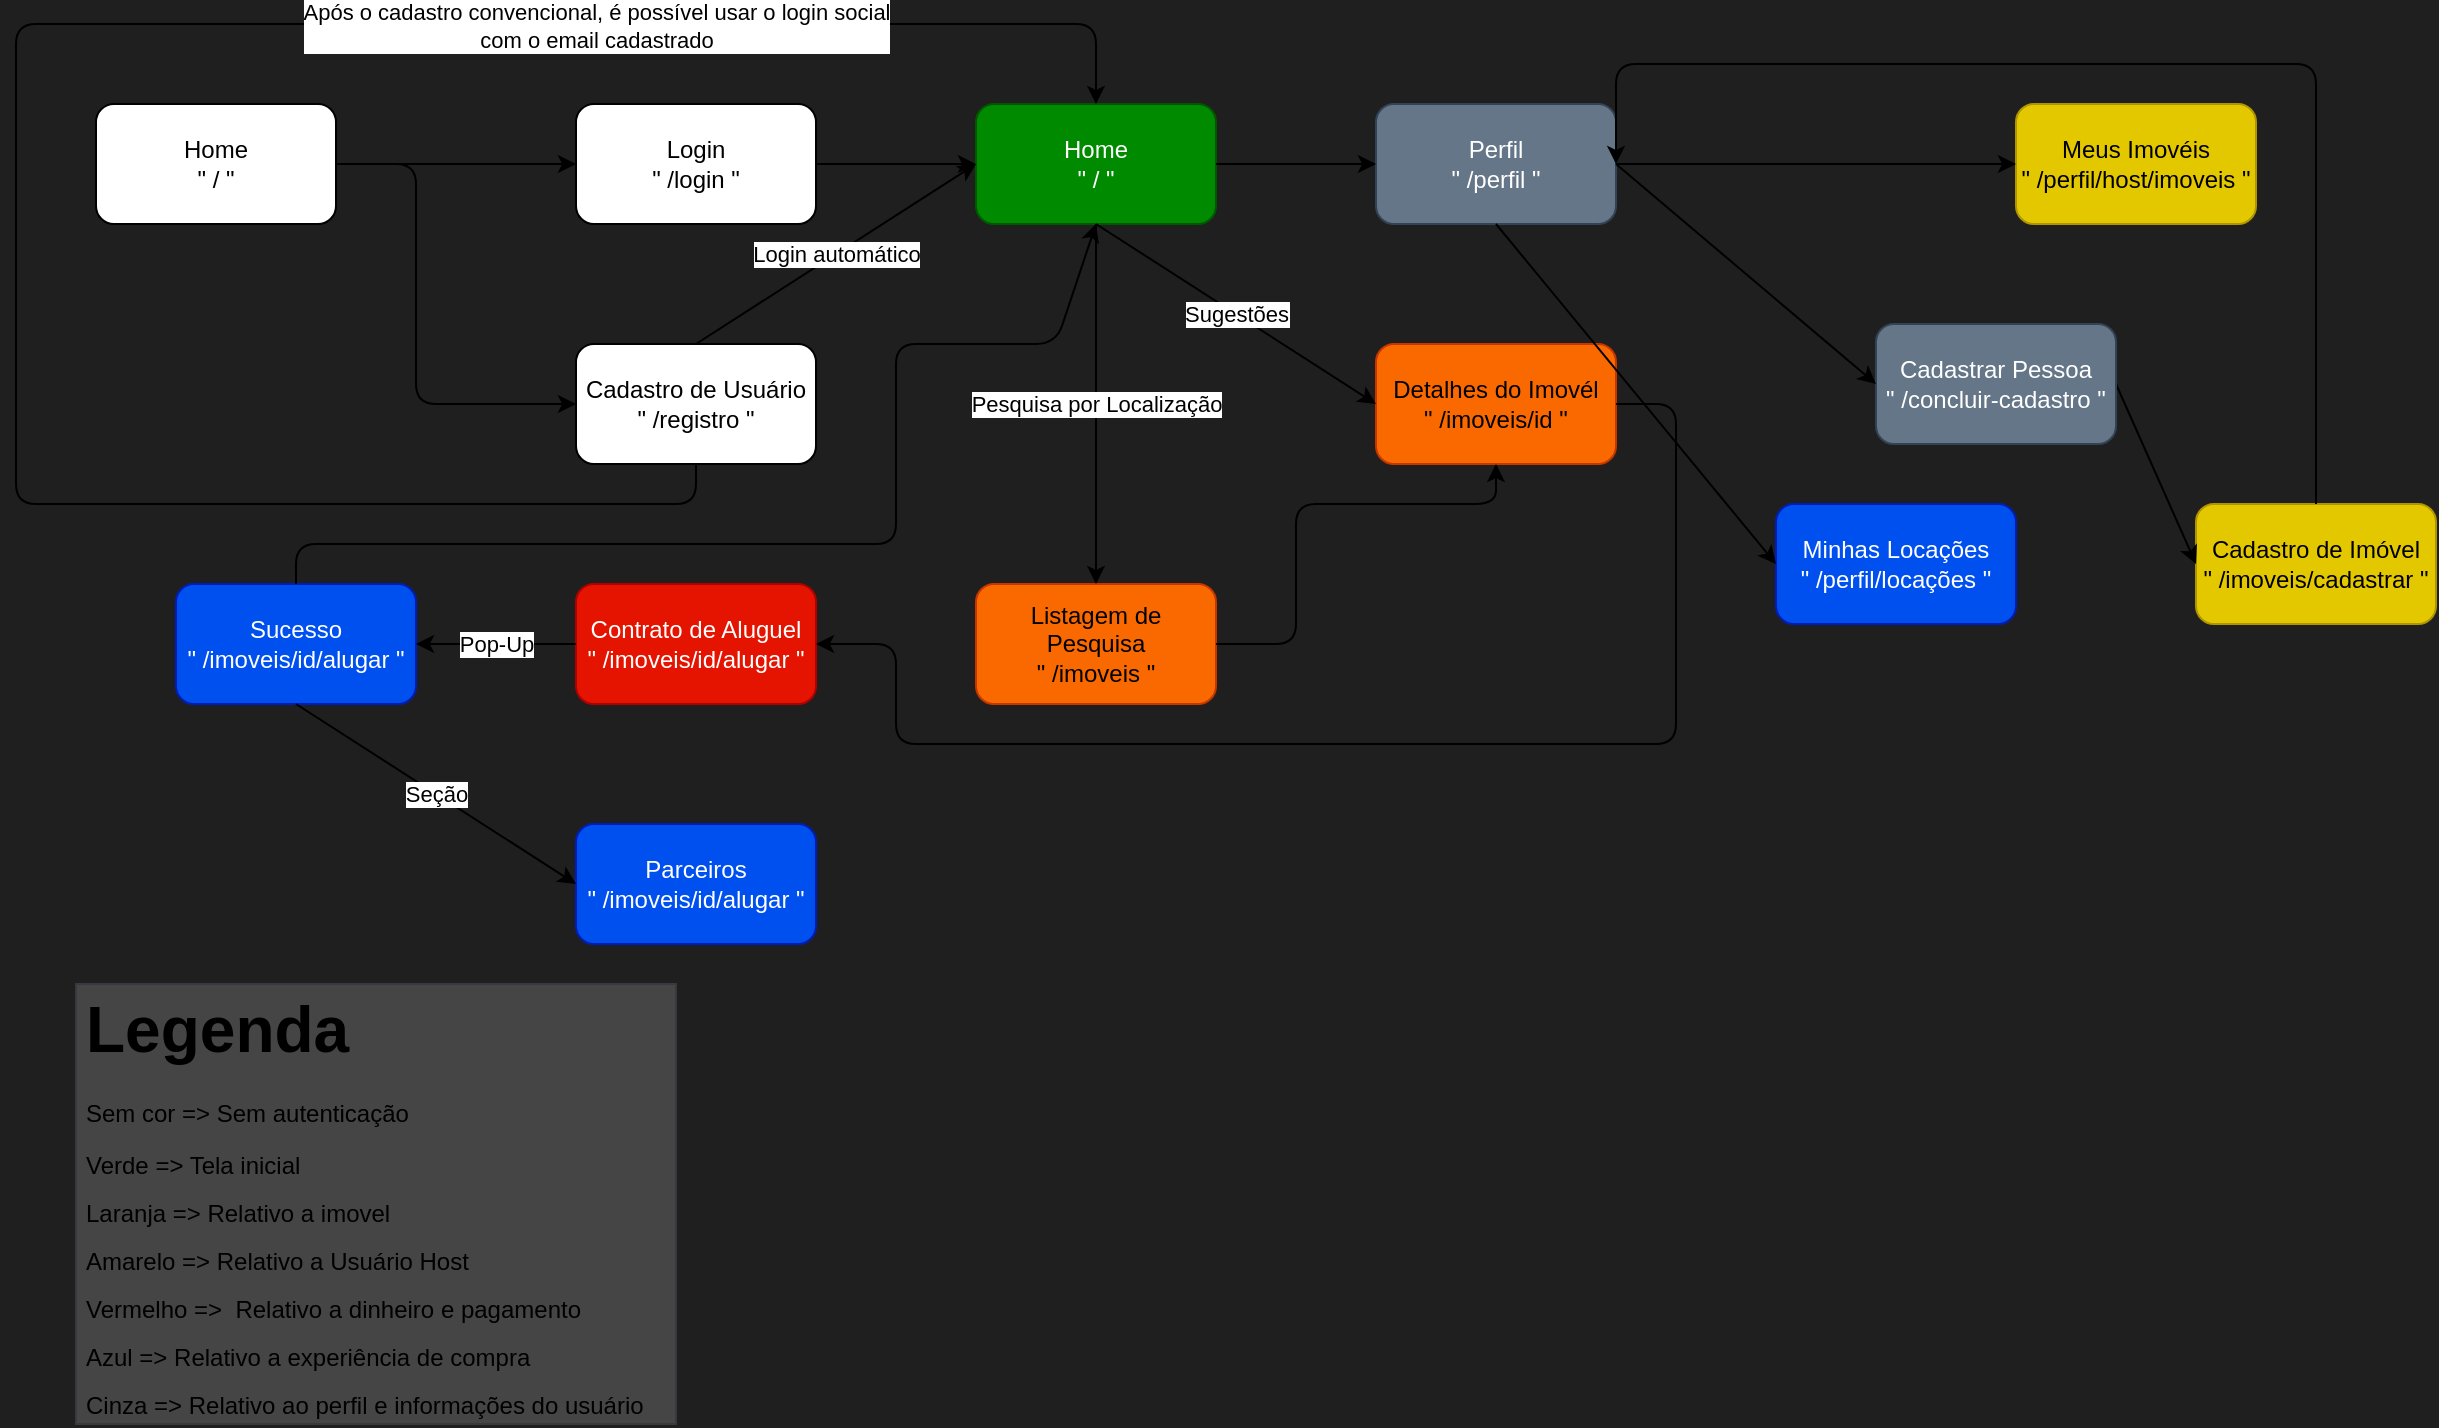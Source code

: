 <mxfile>
    <diagram id="DmXuZaxWTzL5DlA7ucap" name="Página-1">
        <mxGraphModel dx="1367" dy="797" grid="1" gridSize="10" guides="1" tooltips="1" connect="1" arrows="1" fold="1" page="1" pageScale="1" pageWidth="827" pageHeight="1169" background="#1F1F1F" math="0" shadow="0">
            <root>
                <mxCell id="0"/>
                <mxCell id="1" parent="0"/>
                <mxCell id="2" value="Home&lt;br&gt;&quot; / &quot;" style="rounded=1;whiteSpace=wrap;html=1;" parent="1" vertex="1">
                    <mxGeometry x="90" y="80" width="120" height="60" as="geometry"/>
                </mxCell>
                <mxCell id="3" value="Login&lt;br&gt;&quot; /login &quot;" style="rounded=1;whiteSpace=wrap;html=1;" parent="1" vertex="1">
                    <mxGeometry x="330" y="80" width="120" height="60" as="geometry"/>
                </mxCell>
                <mxCell id="4" value="Cadastro de Usuário&lt;br&gt;&quot; /registro &quot;" style="rounded=1;whiteSpace=wrap;html=1;" parent="1" vertex="1">
                    <mxGeometry x="330" y="200" width="120" height="60" as="geometry"/>
                </mxCell>
                <mxCell id="5" value="" style="endArrow=classic;html=1;entryX=0;entryY=0.5;entryDx=0;entryDy=0;exitX=1;exitY=0.5;exitDx=0;exitDy=0;rounded=1;" parent="1" source="2" target="3" edge="1">
                    <mxGeometry width="50" height="50" relative="1" as="geometry">
                        <mxPoint x="240" y="100" as="sourcePoint"/>
                        <mxPoint x="200" y="60" as="targetPoint"/>
                    </mxGeometry>
                </mxCell>
                <mxCell id="8" value="" style="endArrow=classic;html=1;entryX=0;entryY=0.5;entryDx=0;entryDy=0;exitX=1;exitY=0.5;exitDx=0;exitDy=0;rounded=1;" parent="1" source="2" target="4" edge="1">
                    <mxGeometry width="50" height="50" relative="1" as="geometry">
                        <mxPoint x="230" y="130" as="sourcePoint"/>
                        <mxPoint x="330" y="240" as="targetPoint"/>
                        <Array as="points">
                            <mxPoint x="250" y="110"/>
                            <mxPoint x="250" y="230"/>
                        </Array>
                    </mxGeometry>
                </mxCell>
                <mxCell id="11" value="Home&lt;br&gt;&quot; / &quot;" style="rounded=1;whiteSpace=wrap;html=1;fillColor=#008a00;fontColor=#ffffff;strokeColor=#005700;" parent="1" vertex="1">
                    <mxGeometry x="530" y="80" width="120" height="60" as="geometry"/>
                </mxCell>
                <mxCell id="12" value="" style="endArrow=classic;html=1;exitX=1;exitY=0.5;exitDx=0;exitDy=0;entryX=0;entryY=0.5;entryDx=0;entryDy=0;rounded=1;" parent="1" source="3" target="11" edge="1">
                    <mxGeometry width="50" height="50" relative="1" as="geometry">
                        <mxPoint x="500" y="290" as="sourcePoint"/>
                        <mxPoint x="550" y="240" as="targetPoint"/>
                    </mxGeometry>
                </mxCell>
                <mxCell id="13" value="Perfil&lt;br&gt;&quot; /perfil &quot;" style="rounded=1;whiteSpace=wrap;html=1;fillColor=#647687;fontColor=#ffffff;strokeColor=#314354;" parent="1" vertex="1">
                    <mxGeometry x="730" y="80" width="120" height="60" as="geometry"/>
                </mxCell>
                <mxCell id="14" value="" style="endArrow=classic;html=1;exitX=1;exitY=0.5;exitDx=0;exitDy=0;entryX=0;entryY=0.5;entryDx=0;entryDy=0;rounded=1;" parent="1" source="11" target="13" edge="1">
                    <mxGeometry width="50" height="50" relative="1" as="geometry">
                        <mxPoint x="660" y="280" as="sourcePoint"/>
                        <mxPoint x="710" y="230" as="targetPoint"/>
                    </mxGeometry>
                </mxCell>
                <mxCell id="15" value="Cadastro de Imóvel&lt;br&gt;&quot; /imoveis/cadastrar &quot;" style="rounded=1;whiteSpace=wrap;html=1;fillColor=#e3c800;fontColor=#000000;strokeColor=#B09500;" parent="1" vertex="1">
                    <mxGeometry x="1140" y="280" width="120" height="60" as="geometry"/>
                </mxCell>
                <mxCell id="16" value="" style="endArrow=classic;html=1;entryX=0;entryY=0.5;entryDx=0;entryDy=0;rounded=1;exitX=1;exitY=0.5;exitDx=0;exitDy=0;" parent="1" source="50" target="15" edge="1">
                    <mxGeometry width="50" height="50" relative="1" as="geometry">
                        <mxPoint x="590" y="140" as="sourcePoint"/>
                        <mxPoint x="710" y="220" as="targetPoint"/>
                    </mxGeometry>
                </mxCell>
                <mxCell id="17" value="Detalhes do Imovél&lt;br&gt;&quot; /imoveis/id &quot;" style="rounded=1;whiteSpace=wrap;html=1;fillColor=#fa6800;fontColor=#000000;strokeColor=#C73500;" parent="1" vertex="1">
                    <mxGeometry x="730" y="200" width="120" height="60" as="geometry"/>
                </mxCell>
                <mxCell id="20" value="Listagem de Pesquisa&lt;br&gt;&quot; /imoveis &quot;" style="rounded=1;whiteSpace=wrap;html=1;fillColor=#fa6800;fontColor=#000000;strokeColor=#C73500;" parent="1" vertex="1">
                    <mxGeometry x="530" y="320" width="120" height="60" as="geometry"/>
                </mxCell>
                <mxCell id="21" value="" style="endArrow=classic;html=1;exitX=0.5;exitY=1;exitDx=0;exitDy=0;entryX=0.5;entryY=0;entryDx=0;entryDy=0;rounded=1;" parent="1" source="11" target="20" edge="1">
                    <mxGeometry relative="1" as="geometry">
                        <mxPoint x="740" y="320" as="sourcePoint"/>
                        <mxPoint x="840" y="320" as="targetPoint"/>
                    </mxGeometry>
                </mxCell>
                <mxCell id="22" value="Pesquisa por Localização" style="edgeLabel;resizable=0;html=1;align=center;verticalAlign=middle;rounded=1;" parent="21" connectable="0" vertex="1">
                    <mxGeometry relative="1" as="geometry"/>
                </mxCell>
                <mxCell id="23" value="" style="endArrow=classic;html=1;entryX=0;entryY=0.5;entryDx=0;entryDy=0;rounded=1;" parent="1" target="17" edge="1">
                    <mxGeometry relative="1" as="geometry">
                        <mxPoint x="590" y="140" as="sourcePoint"/>
                        <mxPoint x="790" y="250" as="targetPoint"/>
                    </mxGeometry>
                </mxCell>
                <mxCell id="24" value="Sugestões" style="edgeLabel;resizable=0;html=1;align=center;verticalAlign=middle;rounded=1;" parent="23" connectable="0" vertex="1">
                    <mxGeometry relative="1" as="geometry"/>
                </mxCell>
                <mxCell id="25" value="" style="endArrow=classic;html=1;exitX=1;exitY=0.5;exitDx=0;exitDy=0;entryX=0.5;entryY=1;entryDx=0;entryDy=0;rounded=1;" parent="1" source="20" target="17" edge="1">
                    <mxGeometry width="50" height="50" relative="1" as="geometry">
                        <mxPoint x="630" y="340" as="sourcePoint"/>
                        <mxPoint x="690" y="280" as="targetPoint"/>
                        <Array as="points">
                            <mxPoint x="690" y="350"/>
                            <mxPoint x="690" y="280"/>
                            <mxPoint x="790" y="280"/>
                        </Array>
                    </mxGeometry>
                </mxCell>
                <mxCell id="26" value="Contrato de Aluguel&lt;br&gt;&quot; /imoveis/id/alugar &quot;" style="rounded=1;whiteSpace=wrap;html=1;fillColor=#e51400;fontColor=#ffffff;strokeColor=#B20000;" parent="1" vertex="1">
                    <mxGeometry x="330" y="320" width="120" height="60" as="geometry"/>
                </mxCell>
                <mxCell id="27" value="" style="endArrow=classic;html=1;exitX=1;exitY=0.5;exitDx=0;exitDy=0;entryX=1;entryY=0.5;entryDx=0;entryDy=0;rounded=1;" parent="1" source="17" target="26" edge="1">
                    <mxGeometry width="50" height="50" relative="1" as="geometry">
                        <mxPoint x="540" y="260" as="sourcePoint"/>
                        <mxPoint x="590" y="210" as="targetPoint"/>
                        <Array as="points">
                            <mxPoint x="880" y="230"/>
                            <mxPoint x="880" y="400"/>
                            <mxPoint x="490" y="400"/>
                            <mxPoint x="490" y="350"/>
                            <mxPoint x="450" y="350"/>
                        </Array>
                    </mxGeometry>
                </mxCell>
                <mxCell id="28" value="Sucesso&lt;br&gt;&quot; /imoveis/id/alugar &quot;" style="rounded=1;whiteSpace=wrap;html=1;fillColor=#0050ef;fontColor=#ffffff;strokeColor=#001DBC;" parent="1" vertex="1">
                    <mxGeometry x="130" y="320" width="120" height="60" as="geometry"/>
                </mxCell>
                <mxCell id="30" value="Parceiros&lt;br&gt;&quot; /imoveis/id/alugar &quot;" style="rounded=1;whiteSpace=wrap;html=1;fillColor=#0050ef;fontColor=#ffffff;strokeColor=#001DBC;" parent="1" vertex="1">
                    <mxGeometry x="330" y="440" width="120" height="60" as="geometry"/>
                </mxCell>
                <mxCell id="31" value="" style="endArrow=classic;html=1;exitX=0;exitY=0.5;exitDx=0;exitDy=0;entryX=1;entryY=0.5;entryDx=0;entryDy=0;rounded=1;" parent="1" source="26" target="28" edge="1">
                    <mxGeometry relative="1" as="geometry">
                        <mxPoint x="140" y="470" as="sourcePoint"/>
                        <mxPoint x="240" y="470" as="targetPoint"/>
                    </mxGeometry>
                </mxCell>
                <mxCell id="32" value="Pop-Up" style="edgeLabel;resizable=0;html=1;align=center;verticalAlign=middle;rounded=1;" parent="31" connectable="0" vertex="1">
                    <mxGeometry relative="1" as="geometry"/>
                </mxCell>
                <mxCell id="33" value="" style="endArrow=classic;html=1;entryX=0;entryY=0.5;entryDx=0;entryDy=0;exitX=0.5;exitY=1;exitDx=0;exitDy=0;rounded=1;" parent="1" source="28" target="30" edge="1">
                    <mxGeometry relative="1" as="geometry">
                        <mxPoint x="130" y="390" as="sourcePoint"/>
                        <mxPoint x="180.0" y="360" as="targetPoint"/>
                    </mxGeometry>
                </mxCell>
                <mxCell id="34" value="Seção" style="edgeLabel;resizable=0;html=1;align=center;verticalAlign=middle;rounded=1;" parent="33" connectable="0" vertex="1">
                    <mxGeometry relative="1" as="geometry"/>
                </mxCell>
                <mxCell id="35" value="" style="endArrow=classic;html=1;exitX=0.5;exitY=0;exitDx=0;exitDy=0;entryX=0.5;entryY=1;entryDx=0;entryDy=0;rounded=1;" parent="1" source="28" target="11" edge="1">
                    <mxGeometry width="50" height="50" relative="1" as="geometry">
                        <mxPoint x="270" y="210" as="sourcePoint"/>
                        <mxPoint x="609.31" y="140" as="targetPoint"/>
                        <Array as="points">
                            <mxPoint x="190" y="300"/>
                            <mxPoint x="490" y="300"/>
                            <mxPoint x="490" y="200"/>
                            <mxPoint x="570" y="200"/>
                        </Array>
                    </mxGeometry>
                </mxCell>
                <mxCell id="36" value="Meus Imovéis&lt;br&gt;&quot; /perfil/host/imoveis &quot;" style="rounded=1;whiteSpace=wrap;html=1;fillColor=#e3c800;fontColor=#000000;strokeColor=#B09500;" parent="1" vertex="1">
                    <mxGeometry x="1050" y="80" width="120" height="60" as="geometry"/>
                </mxCell>
                <mxCell id="37" value="" style="endArrow=classic;html=1;entryX=0;entryY=0.5;entryDx=0;entryDy=0;exitX=1;exitY=0.5;exitDx=0;exitDy=0;rounded=1;" parent="1" source="13" target="36" edge="1">
                    <mxGeometry width="50" height="50" relative="1" as="geometry">
                        <mxPoint x="770" y="210" as="sourcePoint"/>
                        <mxPoint x="820" y="160" as="targetPoint"/>
                    </mxGeometry>
                </mxCell>
                <mxCell id="38" value="Minhas Locações&lt;br&gt;&quot; /perfil/locações &quot;" style="rounded=1;whiteSpace=wrap;html=1;fillColor=#0050ef;fontColor=#ffffff;strokeColor=#001DBC;" parent="1" vertex="1">
                    <mxGeometry x="930" y="280" width="120" height="60" as="geometry"/>
                </mxCell>
                <mxCell id="39" value="" style="endArrow=classic;html=1;entryX=0;entryY=0.5;entryDx=0;entryDy=0;exitX=0.5;exitY=1;exitDx=0;exitDy=0;rounded=1;" parent="1" source="13" target="38" edge="1">
                    <mxGeometry width="50" height="50" relative="1" as="geometry">
                        <mxPoint x="770" y="200" as="sourcePoint"/>
                        <mxPoint x="820" y="150" as="targetPoint"/>
                    </mxGeometry>
                </mxCell>
                <mxCell id="44" value="&lt;p style=&quot;line-height: 0.6&quot;&gt;&lt;/p&gt;&lt;h1 style=&quot;line-height: 0.8&quot;&gt;Legenda&lt;/h1&gt;&lt;p style=&quot;text-align: justify ; font-size: 12px&quot;&gt;Sem cor =&amp;gt; Sem autenticação&lt;/p&gt;&lt;p style=&quot;text-align: justify ; font-size: 12px ; line-height: 1&quot;&gt;Verde =&amp;gt; Tela inicial&lt;/p&gt;&lt;p style=&quot;text-align: justify ; font-size: 12px ; line-height: 1&quot;&gt;Laranja =&amp;gt; Relativo a imovel&lt;/p&gt;&lt;p style=&quot;text-align: justify ; font-size: 12px ; line-height: 1&quot;&gt;Amarelo =&amp;gt; Relativo a Usuário Host&lt;/p&gt;&lt;p style=&quot;text-align: justify ; font-size: 12px ; line-height: 1&quot;&gt;Vermelho =&amp;gt;&amp;nbsp; Relativo a dinheiro e pagamento&lt;/p&gt;&lt;p style=&quot;text-align: justify ; font-size: 12px ; line-height: 1&quot;&gt;Azul =&amp;gt; Relativo a experiência de compra&lt;/p&gt;&lt;p style=&quot;text-align: justify ; font-size: 12px ; line-height: 1&quot;&gt;Cinza =&amp;gt; Relativo ao perfil e informações do usuário&lt;/p&gt;&lt;p&gt;&lt;/p&gt;" style="text;html=1;spacing=5;spacingTop=-20;whiteSpace=wrap;overflow=hidden;rounded=0;fontSize=16;fillColor=#454545;strokeColor=#36393d;gradientColor=none;gradientDirection=east;" parent="1" vertex="1">
                    <mxGeometry x="80" y="520" width="300" height="220" as="geometry"/>
                </mxCell>
                <mxCell id="47" value="" style="endArrow=classic;html=1;exitX=0.5;exitY=0;exitDx=0;exitDy=0;entryX=0;entryY=0.5;entryDx=0;entryDy=0;" parent="1" source="4" target="11" edge="1">
                    <mxGeometry relative="1" as="geometry">
                        <mxPoint x="430" y="160" as="sourcePoint"/>
                        <mxPoint x="510" y="150" as="targetPoint"/>
                    </mxGeometry>
                </mxCell>
                <mxCell id="48" value="Login automático" style="edgeLabel;resizable=0;html=1;align=center;verticalAlign=middle;" parent="47" connectable="0" vertex="1">
                    <mxGeometry relative="1" as="geometry"/>
                </mxCell>
                <mxCell id="50" value="Cadastrar Pessoa&lt;br&gt;&quot; /concluir-cadastro &quot;" style="rounded=1;whiteSpace=wrap;html=1;fillColor=#647687;fontColor=#ffffff;strokeColor=#314354;" parent="1" vertex="1">
                    <mxGeometry x="980" y="190" width="120" height="60" as="geometry"/>
                </mxCell>
                <mxCell id="51" value="" style="endArrow=classic;html=1;exitX=1;exitY=0.5;exitDx=0;exitDy=0;entryX=0;entryY=0.5;entryDx=0;entryDy=0;" parent="1" source="13" target="50" edge="1">
                    <mxGeometry width="50" height="50" relative="1" as="geometry">
                        <mxPoint x="890" y="190" as="sourcePoint"/>
                        <mxPoint x="940" y="140" as="targetPoint"/>
                    </mxGeometry>
                </mxCell>
                <mxCell id="52" value="" style="endArrow=classic;html=1;exitX=0.5;exitY=0;exitDx=0;exitDy=0;entryX=1;entryY=0.5;entryDx=0;entryDy=0;" parent="1" source="15" target="13" edge="1">
                    <mxGeometry width="50" height="50" relative="1" as="geometry">
                        <mxPoint x="1010" y="190" as="sourcePoint"/>
                        <mxPoint x="1060" y="140" as="targetPoint"/>
                        <Array as="points">
                            <mxPoint x="1200" y="60"/>
                            <mxPoint x="850" y="60"/>
                        </Array>
                    </mxGeometry>
                </mxCell>
                <mxCell id="56" value="" style="endArrow=classic;html=1;entryX=0.5;entryY=0;entryDx=0;entryDy=0;exitX=0.5;exitY=1;exitDx=0;exitDy=0;" edge="1" parent="1" source="4" target="11">
                    <mxGeometry relative="1" as="geometry">
                        <mxPoint x="590" y="80" as="sourcePoint"/>
                        <mxPoint x="330" y="80" as="targetPoint"/>
                        <Array as="points">
                            <mxPoint x="390" y="280"/>
                            <mxPoint x="50" y="280"/>
                            <mxPoint x="50" y="40"/>
                            <mxPoint x="590" y="40"/>
                        </Array>
                    </mxGeometry>
                </mxCell>
                <mxCell id="57" value="Após o cadastro convencional, é possível usar o login social&lt;br&gt;com o email cadastrado" style="edgeLabel;resizable=0;html=1;align=center;verticalAlign=middle;" connectable="0" vertex="1" parent="56">
                    <mxGeometry relative="1" as="geometry">
                        <mxPoint x="290" y="-9" as="offset"/>
                    </mxGeometry>
                </mxCell>
            </root>
        </mxGraphModel>
    </diagram>
</mxfile>